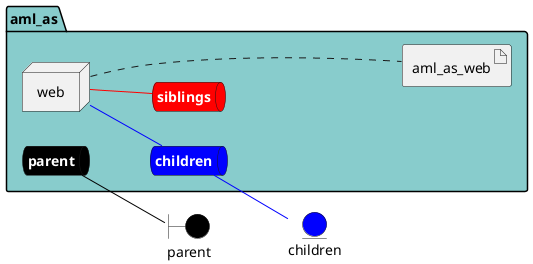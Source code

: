 @startuml

left to right direction


boundary parent #black


entity children #blue




package "aml_as" #88cccc {
    queue parentnet #black [
            <b><color:white>parent</color></b>
    ]
    
    parentnet -[#black]- parent
    
    queue childrennet #blue [
            <b><color:white>children</color></b>
    ]
    
    childrennet -[#blue]- children
    
    queue siblingsnet #red [
            <b><color:white>siblings</color></b>
    ]
    

node "web" as webService


        artifact "aml_as_web" as aml_as_webimage
    
}

webService -[#blue]- childrennet

webService -[#red]- siblingsnet
webService .... aml_as_webimage


@enduml
